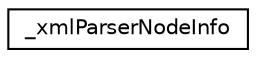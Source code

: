 digraph "Graphical Class Hierarchy"
{
 // LATEX_PDF_SIZE
  edge [fontname="Helvetica",fontsize="10",labelfontname="Helvetica",labelfontsize="10"];
  node [fontname="Helvetica",fontsize="10",shape=record];
  rankdir="LR";
  Node0 [label="_xmlParserNodeInfo",height=0.2,width=0.4,color="black", fillcolor="white", style="filled",URL="$struct__xmlParserNodeInfo.html",tooltip=" "];
}
